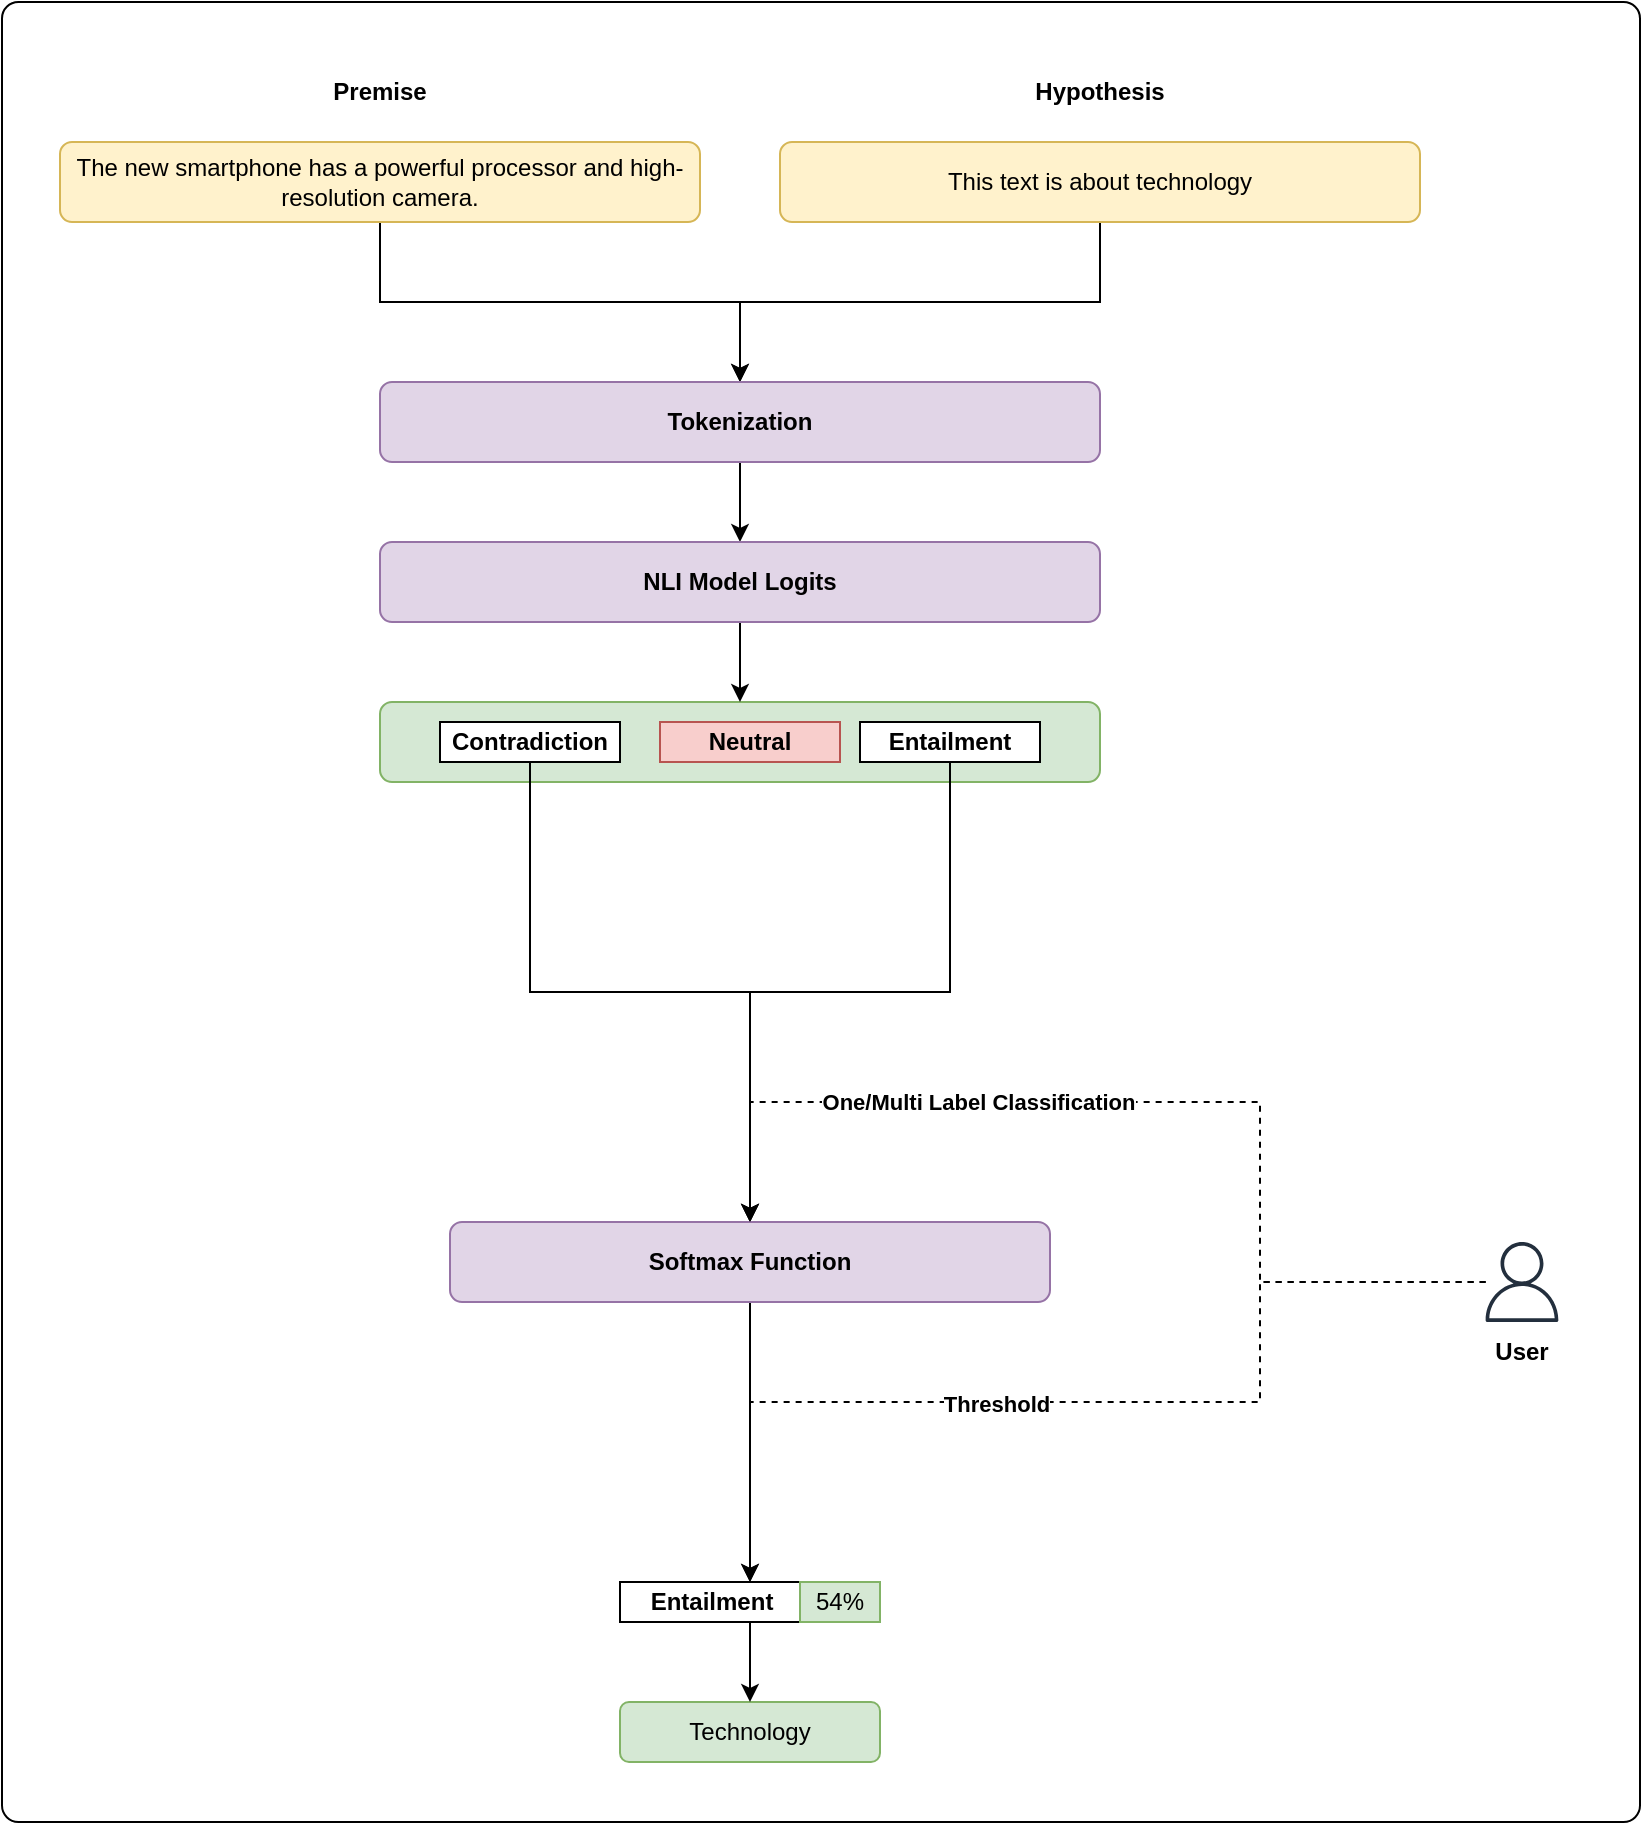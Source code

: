<mxfile version="24.7.16">
  <diagram name="Page-1" id="AnxTwKOr7Zs5Z6lw1_N8">
    <mxGraphModel dx="1323" dy="1335" grid="1" gridSize="10" guides="1" tooltips="1" connect="1" arrows="1" fold="1" page="1" pageScale="1" pageWidth="850" pageHeight="1100" math="0" shadow="0">
      <root>
        <mxCell id="0" />
        <mxCell id="1" parent="0" />
        <mxCell id="xMvgXRzcfMuGa7E7qHoZ-1" value="" style="group" vertex="1" connectable="0" parent="1">
          <mxGeometry x="51" y="50" width="819" height="910" as="geometry" />
        </mxCell>
        <mxCell id="xMvgXRzcfMuGa7E7qHoZ-2" value="" style="rounded=1;whiteSpace=wrap;html=1;arcSize=1;" vertex="1" parent="xMvgXRzcfMuGa7E7qHoZ-1">
          <mxGeometry width="819" height="910" as="geometry" />
        </mxCell>
        <mxCell id="xMvgXRzcfMuGa7E7qHoZ-3" value="" style="group" vertex="1" connectable="0" parent="xMvgXRzcfMuGa7E7qHoZ-1">
          <mxGeometry x="29" y="30" width="770" height="850" as="geometry" />
        </mxCell>
        <mxCell id="xMvgXRzcfMuGa7E7qHoZ-4" value="" style="rounded=1;whiteSpace=wrap;html=1;fillColor=#d5e8d4;strokeColor=#82b366;" vertex="1" parent="xMvgXRzcfMuGa7E7qHoZ-3">
          <mxGeometry x="160" y="320" width="360" height="40" as="geometry" />
        </mxCell>
        <mxCell id="xMvgXRzcfMuGa7E7qHoZ-5" style="edgeStyle=orthogonalEdgeStyle;rounded=0;orthogonalLoop=1;jettySize=auto;html=1;entryX=0.5;entryY=0;entryDx=0;entryDy=0;" edge="1" parent="xMvgXRzcfMuGa7E7qHoZ-3" source="xMvgXRzcfMuGa7E7qHoZ-6" target="xMvgXRzcfMuGa7E7qHoZ-10">
          <mxGeometry relative="1" as="geometry" />
        </mxCell>
        <mxCell id="xMvgXRzcfMuGa7E7qHoZ-6" value="The new smartphone has a powerful processor and high-resolution camera." style="rounded=1;whiteSpace=wrap;html=1;fillColor=#fff2cc;strokeColor=#d6b656;" vertex="1" parent="xMvgXRzcfMuGa7E7qHoZ-3">
          <mxGeometry y="40" width="320" height="40" as="geometry" />
        </mxCell>
        <mxCell id="xMvgXRzcfMuGa7E7qHoZ-7" style="edgeStyle=orthogonalEdgeStyle;rounded=0;orthogonalLoop=1;jettySize=auto;html=1;entryX=0.5;entryY=0;entryDx=0;entryDy=0;" edge="1" parent="xMvgXRzcfMuGa7E7qHoZ-3" source="xMvgXRzcfMuGa7E7qHoZ-8" target="xMvgXRzcfMuGa7E7qHoZ-10">
          <mxGeometry relative="1" as="geometry" />
        </mxCell>
        <mxCell id="xMvgXRzcfMuGa7E7qHoZ-8" value="This text is about technology" style="rounded=1;whiteSpace=wrap;html=1;fillColor=#fff2cc;strokeColor=#d6b656;" vertex="1" parent="xMvgXRzcfMuGa7E7qHoZ-3">
          <mxGeometry x="360" y="40" width="320" height="40" as="geometry" />
        </mxCell>
        <mxCell id="xMvgXRzcfMuGa7E7qHoZ-9" style="edgeStyle=orthogonalEdgeStyle;rounded=0;orthogonalLoop=1;jettySize=auto;html=1;entryX=0.5;entryY=0;entryDx=0;entryDy=0;" edge="1" parent="xMvgXRzcfMuGa7E7qHoZ-3" source="xMvgXRzcfMuGa7E7qHoZ-10" target="xMvgXRzcfMuGa7E7qHoZ-12">
          <mxGeometry relative="1" as="geometry" />
        </mxCell>
        <mxCell id="xMvgXRzcfMuGa7E7qHoZ-10" value="&lt;b&gt;Tokenization&lt;/b&gt;" style="rounded=1;whiteSpace=wrap;html=1;fillColor=#e1d5e7;strokeColor=#9673a6;" vertex="1" parent="xMvgXRzcfMuGa7E7qHoZ-3">
          <mxGeometry x="160" y="160" width="360" height="40" as="geometry" />
        </mxCell>
        <mxCell id="xMvgXRzcfMuGa7E7qHoZ-11" style="edgeStyle=orthogonalEdgeStyle;rounded=0;orthogonalLoop=1;jettySize=auto;html=1;entryX=0.5;entryY=0;entryDx=0;entryDy=0;" edge="1" parent="xMvgXRzcfMuGa7E7qHoZ-3" source="xMvgXRzcfMuGa7E7qHoZ-12" target="xMvgXRzcfMuGa7E7qHoZ-4">
          <mxGeometry relative="1" as="geometry" />
        </mxCell>
        <mxCell id="xMvgXRzcfMuGa7E7qHoZ-12" value="&lt;b&gt;NLI Model Logits&lt;/b&gt;" style="rounded=1;whiteSpace=wrap;html=1;fillColor=#e1d5e7;strokeColor=#9673a6;" vertex="1" parent="xMvgXRzcfMuGa7E7qHoZ-3">
          <mxGeometry x="160" y="240" width="360" height="40" as="geometry" />
        </mxCell>
        <mxCell id="xMvgXRzcfMuGa7E7qHoZ-13" style="edgeStyle=orthogonalEdgeStyle;rounded=0;orthogonalLoop=1;jettySize=auto;html=1;" edge="1" parent="xMvgXRzcfMuGa7E7qHoZ-3" source="xMvgXRzcfMuGa7E7qHoZ-14" target="xMvgXRzcfMuGa7E7qHoZ-19">
          <mxGeometry relative="1" as="geometry" />
        </mxCell>
        <mxCell id="xMvgXRzcfMuGa7E7qHoZ-14" value="&lt;b&gt;Contradiction&lt;/b&gt;" style="rounded=0;whiteSpace=wrap;html=1;" vertex="1" parent="xMvgXRzcfMuGa7E7qHoZ-3">
          <mxGeometry x="190" y="330" width="90" height="20" as="geometry" />
        </mxCell>
        <mxCell id="xMvgXRzcfMuGa7E7qHoZ-15" style="edgeStyle=orthogonalEdgeStyle;rounded=0;orthogonalLoop=1;jettySize=auto;html=1;entryX=0.5;entryY=0;entryDx=0;entryDy=0;" edge="1" parent="xMvgXRzcfMuGa7E7qHoZ-3" source="xMvgXRzcfMuGa7E7qHoZ-16" target="xMvgXRzcfMuGa7E7qHoZ-19">
          <mxGeometry relative="1" as="geometry" />
        </mxCell>
        <mxCell id="xMvgXRzcfMuGa7E7qHoZ-16" value="&lt;b&gt;Entailment&lt;/b&gt;" style="rounded=0;whiteSpace=wrap;html=1;" vertex="1" parent="xMvgXRzcfMuGa7E7qHoZ-3">
          <mxGeometry x="400" y="330" width="90" height="20" as="geometry" />
        </mxCell>
        <mxCell id="xMvgXRzcfMuGa7E7qHoZ-17" value="&lt;b&gt;Neutral&lt;/b&gt;" style="rounded=0;whiteSpace=wrap;html=1;fillColor=#f8cecc;strokeColor=#b85450;" vertex="1" parent="xMvgXRzcfMuGa7E7qHoZ-3">
          <mxGeometry x="300" y="330" width="90" height="20" as="geometry" />
        </mxCell>
        <mxCell id="xMvgXRzcfMuGa7E7qHoZ-18" style="edgeStyle=orthogonalEdgeStyle;rounded=0;orthogonalLoop=1;jettySize=auto;html=1;" edge="1" parent="xMvgXRzcfMuGa7E7qHoZ-3" source="xMvgXRzcfMuGa7E7qHoZ-19">
          <mxGeometry relative="1" as="geometry">
            <mxPoint x="345" y="760" as="targetPoint" />
          </mxGeometry>
        </mxCell>
        <mxCell id="xMvgXRzcfMuGa7E7qHoZ-19" value="&lt;b&gt;Softmax Function&lt;/b&gt;" style="rounded=1;whiteSpace=wrap;html=1;fillColor=#e1d5e7;strokeColor=#9673a6;" vertex="1" parent="xMvgXRzcfMuGa7E7qHoZ-3">
          <mxGeometry x="195" y="580" width="300" height="40" as="geometry" />
        </mxCell>
        <mxCell id="xMvgXRzcfMuGa7E7qHoZ-20" style="edgeStyle=orthogonalEdgeStyle;rounded=0;orthogonalLoop=1;jettySize=auto;html=1;dashed=1;entryX=0.5;entryY=0;entryDx=0;entryDy=0;" edge="1" parent="xMvgXRzcfMuGa7E7qHoZ-3" source="xMvgXRzcfMuGa7E7qHoZ-24" target="xMvgXRzcfMuGa7E7qHoZ-28">
          <mxGeometry relative="1" as="geometry">
            <Array as="points">
              <mxPoint x="600" y="610" />
              <mxPoint x="600" y="670" />
              <mxPoint x="345" y="670" />
            </Array>
            <mxPoint x="345" y="720" as="targetPoint" />
          </mxGeometry>
        </mxCell>
        <mxCell id="xMvgXRzcfMuGa7E7qHoZ-21" value="Threshold" style="edgeLabel;html=1;align=center;verticalAlign=middle;resizable=0;points=[];fontStyle=1" vertex="1" connectable="0" parent="xMvgXRzcfMuGa7E7qHoZ-20">
          <mxGeometry x="0.18" y="1" relative="1" as="geometry">
            <mxPoint as="offset" />
          </mxGeometry>
        </mxCell>
        <mxCell id="xMvgXRzcfMuGa7E7qHoZ-22" style="edgeStyle=orthogonalEdgeStyle;rounded=0;orthogonalLoop=1;jettySize=auto;html=1;entryX=0.5;entryY=0;entryDx=0;entryDy=0;dashed=1;" edge="1" parent="xMvgXRzcfMuGa7E7qHoZ-3" source="xMvgXRzcfMuGa7E7qHoZ-24" target="xMvgXRzcfMuGa7E7qHoZ-19">
          <mxGeometry relative="1" as="geometry">
            <Array as="points">
              <mxPoint x="600" y="610" />
              <mxPoint x="600" y="520" />
              <mxPoint x="345" y="520" />
            </Array>
          </mxGeometry>
        </mxCell>
        <mxCell id="xMvgXRzcfMuGa7E7qHoZ-23" value="&lt;b&gt;One/Multi Label Classification&lt;/b&gt;" style="edgeLabel;html=1;align=center;verticalAlign=middle;resizable=0;points=[];" vertex="1" connectable="0" parent="xMvgXRzcfMuGa7E7qHoZ-22">
          <mxGeometry x="0.328" relative="1" as="geometry">
            <mxPoint as="offset" />
          </mxGeometry>
        </mxCell>
        <mxCell id="xMvgXRzcfMuGa7E7qHoZ-24" value="" style="sketch=0;outlineConnect=0;fontColor=#232F3E;gradientColor=none;fillColor=#232F3D;strokeColor=none;dashed=0;verticalLabelPosition=bottom;verticalAlign=top;align=center;html=1;fontSize=12;fontStyle=0;aspect=fixed;pointerEvents=1;shape=mxgraph.aws4.user;" vertex="1" parent="xMvgXRzcfMuGa7E7qHoZ-3">
          <mxGeometry x="711" y="590" width="40" height="40" as="geometry" />
        </mxCell>
        <mxCell id="xMvgXRzcfMuGa7E7qHoZ-25" value="&lt;b&gt;Premise&lt;/b&gt;" style="text;html=1;align=center;verticalAlign=middle;whiteSpace=wrap;rounded=0;" vertex="1" parent="xMvgXRzcfMuGa7E7qHoZ-3">
          <mxGeometry x="130" width="60" height="30" as="geometry" />
        </mxCell>
        <mxCell id="xMvgXRzcfMuGa7E7qHoZ-26" value="&lt;b&gt;Hypothesis&lt;/b&gt;" style="text;html=1;align=center;verticalAlign=middle;whiteSpace=wrap;rounded=0;" vertex="1" parent="xMvgXRzcfMuGa7E7qHoZ-3">
          <mxGeometry x="490" width="60" height="30" as="geometry" />
        </mxCell>
        <mxCell id="xMvgXRzcfMuGa7E7qHoZ-27" value="" style="group" vertex="1" connectable="0" parent="xMvgXRzcfMuGa7E7qHoZ-3">
          <mxGeometry x="280" y="760" width="130" height="20" as="geometry" />
        </mxCell>
        <mxCell id="xMvgXRzcfMuGa7E7qHoZ-28" value="&amp;nbsp; &amp;nbsp; &lt;b&gt;Entailment&lt;/b&gt;" style="rounded=0;whiteSpace=wrap;html=1;container=0;align=left;" vertex="1" parent="xMvgXRzcfMuGa7E7qHoZ-27">
          <mxGeometry width="130" height="20" as="geometry" />
        </mxCell>
        <mxCell id="xMvgXRzcfMuGa7E7qHoZ-29" value="54%" style="rounded=0;whiteSpace=wrap;html=1;container=0;fillColor=#d5e8d4;strokeColor=#82b366;" vertex="1" parent="xMvgXRzcfMuGa7E7qHoZ-27">
          <mxGeometry x="90" width="40" height="20" as="geometry" />
        </mxCell>
        <mxCell id="xMvgXRzcfMuGa7E7qHoZ-30" value="Technology" style="rounded=1;whiteSpace=wrap;html=1;fillColor=#d5e8d4;strokeColor=#82b366;" vertex="1" parent="xMvgXRzcfMuGa7E7qHoZ-3">
          <mxGeometry x="280" y="820" width="130" height="30" as="geometry" />
        </mxCell>
        <mxCell id="xMvgXRzcfMuGa7E7qHoZ-31" style="edgeStyle=orthogonalEdgeStyle;rounded=0;orthogonalLoop=1;jettySize=auto;html=1;entryX=0.5;entryY=0;entryDx=0;entryDy=0;" edge="1" parent="xMvgXRzcfMuGa7E7qHoZ-3" source="xMvgXRzcfMuGa7E7qHoZ-28" target="xMvgXRzcfMuGa7E7qHoZ-30">
          <mxGeometry relative="1" as="geometry" />
        </mxCell>
        <mxCell id="xMvgXRzcfMuGa7E7qHoZ-32" value="&lt;b&gt;User&lt;/b&gt;" style="text;html=1;align=center;verticalAlign=middle;whiteSpace=wrap;rounded=0;" vertex="1" parent="xMvgXRzcfMuGa7E7qHoZ-3">
          <mxGeometry x="701" y="630" width="60" height="30" as="geometry" />
        </mxCell>
      </root>
    </mxGraphModel>
  </diagram>
</mxfile>
